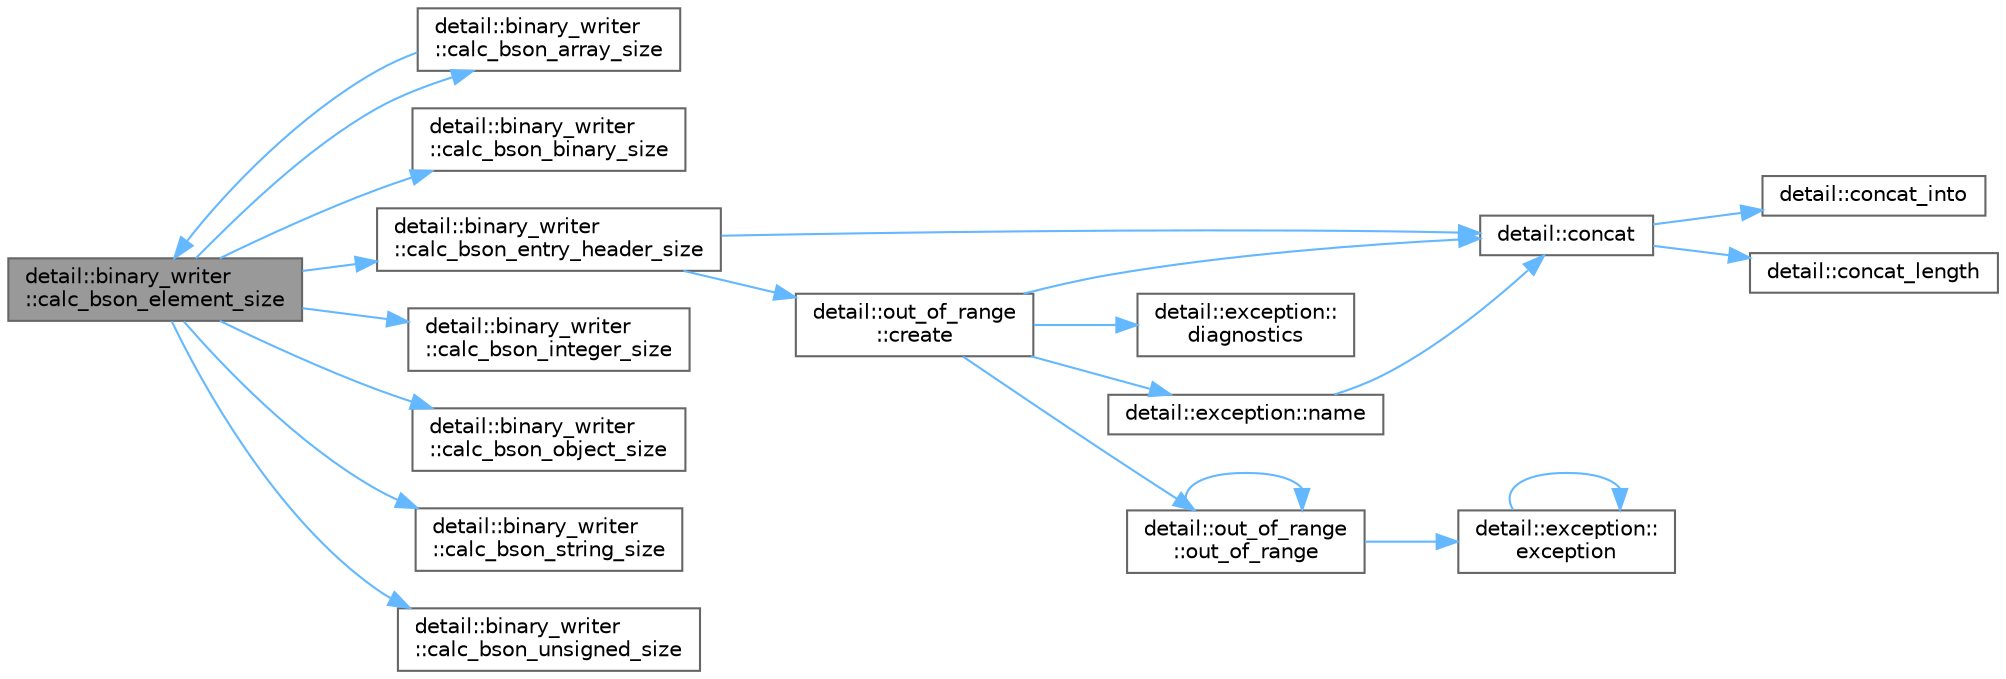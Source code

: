 digraph "detail::binary_writer::calc_bson_element_size"
{
 // LATEX_PDF_SIZE
  bgcolor="transparent";
  edge [fontname=Helvetica,fontsize=10,labelfontname=Helvetica,labelfontsize=10];
  node [fontname=Helvetica,fontsize=10,shape=box,height=0.2,width=0.4];
  rankdir="LR";
  Node1 [id="Node000001",label="detail::binary_writer\l::calc_bson_element_size",height=0.2,width=0.4,color="gray40", fillcolor="grey60", style="filled", fontcolor="black",tooltip="Calculates the size necessary to serialize the JSON value j with its name."];
  Node1 -> Node2 [id="edge21_Node000001_Node000002",color="steelblue1",style="solid",tooltip=" "];
  Node2 [id="Node000002",label="detail::binary_writer\l::calc_bson_array_size",height=0.2,width=0.4,color="grey40", fillcolor="white", style="filled",URL="$classdetail_1_1binary__writer.html#af8d6408cc5daa2e485d3f7d6cdb0eb58",tooltip=" "];
  Node2 -> Node1 [id="edge22_Node000002_Node000001",color="steelblue1",style="solid",tooltip=" "];
  Node1 -> Node3 [id="edge23_Node000001_Node000003",color="steelblue1",style="solid",tooltip=" "];
  Node3 [id="Node000003",label="detail::binary_writer\l::calc_bson_binary_size",height=0.2,width=0.4,color="grey40", fillcolor="white", style="filled",URL="$classdetail_1_1binary__writer.html#ab69ca812898ed26caf0a54dcd95f894f",tooltip=" "];
  Node1 -> Node4 [id="edge24_Node000001_Node000004",color="steelblue1",style="solid",tooltip=" "];
  Node4 [id="Node000004",label="detail::binary_writer\l::calc_bson_entry_header_size",height=0.2,width=0.4,color="grey40", fillcolor="white", style="filled",URL="$classdetail_1_1binary__writer.html#aad96b5f9b144981e2bbeac6621830d00",tooltip=" "];
  Node4 -> Node5 [id="edge25_Node000004_Node000005",color="steelblue1",style="solid",tooltip=" "];
  Node5 [id="Node000005",label="detail::concat",height=0.2,width=0.4,color="grey40", fillcolor="white", style="filled",URL="$namespacedetail.html#a266fb3d4bf633ad6c506434cc91164da",tooltip=" "];
  Node5 -> Node6 [id="edge26_Node000005_Node000006",color="steelblue1",style="solid",tooltip=" "];
  Node6 [id="Node000006",label="detail::concat_into",height=0.2,width=0.4,color="grey40", fillcolor="white", style="filled",URL="$namespacedetail.html#a89f967b745cf8df11ba9d59f93d97753",tooltip=" "];
  Node5 -> Node7 [id="edge27_Node000005_Node000007",color="steelblue1",style="solid",tooltip=" "];
  Node7 [id="Node000007",label="detail::concat_length",height=0.2,width=0.4,color="grey40", fillcolor="white", style="filled",URL="$namespacedetail.html#ac185140ed8c8fcc07a302a890b714b0d",tooltip=" "];
  Node4 -> Node8 [id="edge28_Node000004_Node000008",color="steelblue1",style="solid",tooltip=" "];
  Node8 [id="Node000008",label="detail::out_of_range\l::create",height=0.2,width=0.4,color="grey40", fillcolor="white", style="filled",URL="$classdetail_1_1out__of__range.html#a79ea0d3ec02a853629dc827e045ecff5",tooltip=" "];
  Node8 -> Node5 [id="edge29_Node000008_Node000005",color="steelblue1",style="solid",tooltip=" "];
  Node8 -> Node9 [id="edge30_Node000008_Node000009",color="steelblue1",style="solid",tooltip=" "];
  Node9 [id="Node000009",label="detail::exception::\ldiagnostics",height=0.2,width=0.4,color="grey40", fillcolor="white", style="filled",URL="$classdetail_1_1exception.html#a6b4a786b5c1c25dd3edaceb1bf2d5120",tooltip=" "];
  Node8 -> Node10 [id="edge31_Node000008_Node000010",color="steelblue1",style="solid",tooltip=" "];
  Node10 [id="Node000010",label="detail::exception::name",height=0.2,width=0.4,color="grey40", fillcolor="white", style="filled",URL="$classdetail_1_1exception.html#a8f1eb56b9964c8dd84d89d0da98d883b",tooltip=" "];
  Node10 -> Node5 [id="edge32_Node000010_Node000005",color="steelblue1",style="solid",tooltip=" "];
  Node8 -> Node11 [id="edge33_Node000008_Node000011",color="steelblue1",style="solid",tooltip=" "];
  Node11 [id="Node000011",label="detail::out_of_range\l::out_of_range",height=0.2,width=0.4,color="grey40", fillcolor="white", style="filled",URL="$classdetail_1_1out__of__range.html#a5be01a3b83b50a3775c6978946be4a18",tooltip=" "];
  Node11 -> Node12 [id="edge34_Node000011_Node000012",color="steelblue1",style="solid",tooltip=" "];
  Node12 [id="Node000012",label="detail::exception::\lexception",height=0.2,width=0.4,color="grey40", fillcolor="white", style="filled",URL="$classdetail_1_1exception.html#a528d6bc77e88490bbb84cde2222b7ff0",tooltip=" "];
  Node12 -> Node12 [id="edge35_Node000012_Node000012",color="steelblue1",style="solid",tooltip=" "];
  Node11 -> Node11 [id="edge36_Node000011_Node000011",color="steelblue1",style="solid",tooltip=" "];
  Node1 -> Node13 [id="edge37_Node000001_Node000013",color="steelblue1",style="solid",tooltip=" "];
  Node13 [id="Node000013",label="detail::binary_writer\l::calc_bson_integer_size",height=0.2,width=0.4,color="grey40", fillcolor="white", style="filled",URL="$classdetail_1_1binary__writer.html#aff00422b8c743de598277c79268970e3",tooltip=" "];
  Node1 -> Node14 [id="edge38_Node000001_Node000014",color="steelblue1",style="solid",tooltip=" "];
  Node14 [id="Node000014",label="detail::binary_writer\l::calc_bson_object_size",height=0.2,width=0.4,color="grey40", fillcolor="white", style="filled",URL="$classdetail_1_1binary__writer.html#adc40d21af75e25e8c38747e3e92046ca",tooltip="Calculates the size of the BSON serialization of the given JSON-object j."];
  Node1 -> Node15 [id="edge39_Node000001_Node000015",color="steelblue1",style="solid",tooltip=" "];
  Node15 [id="Node000015",label="detail::binary_writer\l::calc_bson_string_size",height=0.2,width=0.4,color="grey40", fillcolor="white", style="filled",URL="$classdetail_1_1binary__writer.html#aa5bf4b6949fd349197afb2fbda698eaa",tooltip=" "];
  Node1 -> Node16 [id="edge40_Node000001_Node000016",color="steelblue1",style="solid",tooltip=" "];
  Node16 [id="Node000016",label="detail::binary_writer\l::calc_bson_unsigned_size",height=0.2,width=0.4,color="grey40", fillcolor="white", style="filled",URL="$classdetail_1_1binary__writer.html#a31b027931d741fb332ca54071b5c9ca0",tooltip=" "];
}
